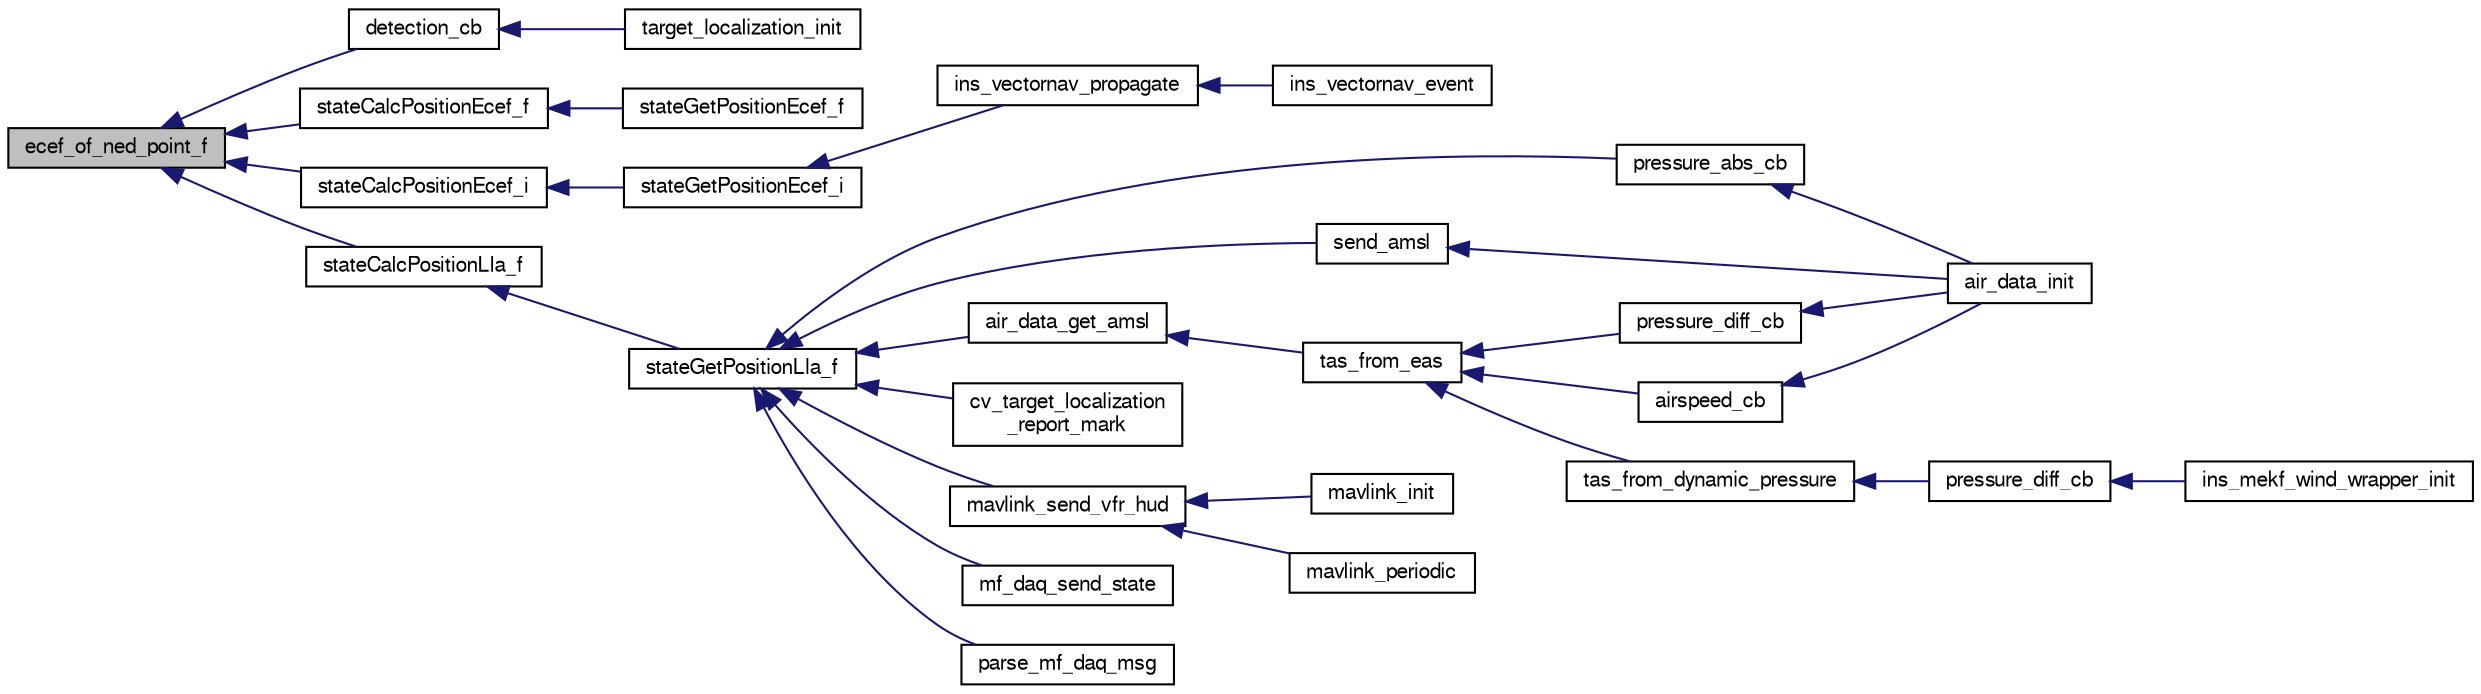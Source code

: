 digraph "ecef_of_ned_point_f"
{
  edge [fontname="FreeSans",fontsize="10",labelfontname="FreeSans",labelfontsize="10"];
  node [fontname="FreeSans",fontsize="10",shape=record];
  rankdir="LR";
  Node1 [label="ecef_of_ned_point_f",height=0.2,width=0.4,color="black", fillcolor="grey75", style="filled", fontcolor="black"];
  Node1 -> Node2 [dir="back",color="midnightblue",fontsize="10",style="solid",fontname="FreeSans"];
  Node2 [label="detection_cb",height=0.2,width=0.4,color="black", fillcolor="white", style="filled",URL="$cv__target__localization_8c.html#a9dba1ee548dbeb610b39fced772c182b"];
  Node2 -> Node3 [dir="back",color="midnightblue",fontsize="10",style="solid",fontname="FreeSans"];
  Node3 [label="target_localization_init",height=0.2,width=0.4,color="black", fillcolor="white", style="filled",URL="$cv__target__localization_8h.html#a985eb3daada07ed9f76cf8dceb5300b4"];
  Node1 -> Node4 [dir="back",color="midnightblue",fontsize="10",style="solid",fontname="FreeSans"];
  Node4 [label="stateCalcPositionEcef_f",height=0.2,width=0.4,color="black", fillcolor="white", style="filled",URL="$group__state__position.html#ga8d51d94f0e5c5733d215eb307ef4846e"];
  Node4 -> Node5 [dir="back",color="midnightblue",fontsize="10",style="solid",fontname="FreeSans"];
  Node5 [label="stateGetPositionEcef_f",height=0.2,width=0.4,color="black", fillcolor="white", style="filled",URL="$group__state__position.html#gabc6da063ed27f46a4ae3d03c4722ad65",tooltip="Get position in ECEF coordinates (float). "];
  Node1 -> Node6 [dir="back",color="midnightblue",fontsize="10",style="solid",fontname="FreeSans"];
  Node6 [label="stateCalcPositionEcef_i",height=0.2,width=0.4,color="black", fillcolor="white", style="filled",URL="$group__state__position.html#gab32ef3aae5246e773c9fd2817220dab3"];
  Node6 -> Node7 [dir="back",color="midnightblue",fontsize="10",style="solid",fontname="FreeSans"];
  Node7 [label="stateGetPositionEcef_i",height=0.2,width=0.4,color="black", fillcolor="white", style="filled",URL="$group__state__position.html#ga82afc52cbca54c85318ca480e4c9856f",tooltip="Get position in ECEF coordinates (int). "];
  Node7 -> Node8 [dir="back",color="midnightblue",fontsize="10",style="solid",fontname="FreeSans"];
  Node8 [label="ins_vectornav_propagate",height=0.2,width=0.4,color="black", fillcolor="white", style="filled",URL="$ins__vectornav_8h.html#a5e1e0a3cd2eead4dc89bec75e33e5618",tooltip="Propagate the received states into the vehicle state machine. "];
  Node8 -> Node9 [dir="back",color="midnightblue",fontsize="10",style="solid",fontname="FreeSans"];
  Node9 [label="ins_vectornav_event",height=0.2,width=0.4,color="black", fillcolor="white", style="filled",URL="$ins__vectornav_8h.html#abcd265b9bfefa88327260439223dba81",tooltip="Event handling for Vectornav. "];
  Node1 -> Node10 [dir="back",color="midnightblue",fontsize="10",style="solid",fontname="FreeSans"];
  Node10 [label="stateCalcPositionLla_f",height=0.2,width=0.4,color="black", fillcolor="white", style="filled",URL="$group__state__position.html#gaac3f376669ccf9575fb91e78ae4954f7"];
  Node10 -> Node11 [dir="back",color="midnightblue",fontsize="10",style="solid",fontname="FreeSans"];
  Node11 [label="stateGetPositionLla_f",height=0.2,width=0.4,color="black", fillcolor="white", style="filled",URL="$group__state__position.html#gabd04faa28d1792450eaa4a3f22066055",tooltip="Get position in LLA coordinates (float). "];
  Node11 -> Node12 [dir="back",color="midnightblue",fontsize="10",style="solid",fontname="FreeSans"];
  Node12 [label="pressure_abs_cb",height=0.2,width=0.4,color="black", fillcolor="white", style="filled",URL="$air__data_8c.html#aca0d080f4ac927cd0096741f520e68bf"];
  Node12 -> Node13 [dir="back",color="midnightblue",fontsize="10",style="solid",fontname="FreeSans"];
  Node13 [label="air_data_init",height=0.2,width=0.4,color="black", fillcolor="white", style="filled",URL="$air__data_8h.html#adf7b25090f4cb33d35ccfbc18470e0ad",tooltip="AirData initialization. "];
  Node11 -> Node14 [dir="back",color="midnightblue",fontsize="10",style="solid",fontname="FreeSans"];
  Node14 [label="send_amsl",height=0.2,width=0.4,color="black", fillcolor="white", style="filled",URL="$air__data_8c.html#aae97369dd0a4cdc549c69a2767b9c76b"];
  Node14 -> Node13 [dir="back",color="midnightblue",fontsize="10",style="solid",fontname="FreeSans"];
  Node11 -> Node15 [dir="back",color="midnightblue",fontsize="10",style="solid",fontname="FreeSans"];
  Node15 [label="air_data_get_amsl",height=0.2,width=0.4,color="black", fillcolor="white", style="filled",URL="$air__data_8h.html#a4691b05fed5487ddf708464110926d4d",tooltip="Return AMSL (altitude AboveSeaLevel). "];
  Node15 -> Node16 [dir="back",color="midnightblue",fontsize="10",style="solid",fontname="FreeSans"];
  Node16 [label="tas_from_eas",height=0.2,width=0.4,color="black", fillcolor="white", style="filled",URL="$air__data_8h.html#aecf73d89654409d574b551a23e3807ad",tooltip="Calculate true airspeed from equivalent airspeed. "];
  Node16 -> Node17 [dir="back",color="midnightblue",fontsize="10",style="solid",fontname="FreeSans"];
  Node17 [label="pressure_diff_cb",height=0.2,width=0.4,color="black", fillcolor="white", style="filled",URL="$air__data_8c.html#a4ecdb280f61e36c777ce134bac0d140a"];
  Node17 -> Node13 [dir="back",color="midnightblue",fontsize="10",style="solid",fontname="FreeSans"];
  Node16 -> Node18 [dir="back",color="midnightblue",fontsize="10",style="solid",fontname="FreeSans"];
  Node18 [label="airspeed_cb",height=0.2,width=0.4,color="black", fillcolor="white", style="filled",URL="$air__data_8c.html#af4b6a37d862e72a427f405e18fe3a5f5"];
  Node18 -> Node13 [dir="back",color="midnightblue",fontsize="10",style="solid",fontname="FreeSans"];
  Node16 -> Node19 [dir="back",color="midnightblue",fontsize="10",style="solid",fontname="FreeSans"];
  Node19 [label="tas_from_dynamic_pressure",height=0.2,width=0.4,color="black", fillcolor="white", style="filled",URL="$air__data_8h.html#a85b8f86ff925ba2d320b5d2e79f98d16",tooltip="Calculate true airspeed from dynamic pressure. "];
  Node19 -> Node20 [dir="back",color="midnightblue",fontsize="10",style="solid",fontname="FreeSans"];
  Node20 [label="pressure_diff_cb",height=0.2,width=0.4,color="black", fillcolor="white", style="filled",URL="$ins__mekf__wind__wrapper_8c.html#ad6cfd2421f1c43be32c64ccb0ac236be"];
  Node20 -> Node21 [dir="back",color="midnightblue",fontsize="10",style="solid",fontname="FreeSans"];
  Node21 [label="ins_mekf_wind_wrapper_init",height=0.2,width=0.4,color="black", fillcolor="white", style="filled",URL="$ins__mekf__wind__wrapper_8h.html#a7b3c1fefc89ec1a4ff25484626a02deb",tooltip="Init function. "];
  Node11 -> Node22 [dir="back",color="midnightblue",fontsize="10",style="solid",fontname="FreeSans"];
  Node22 [label="cv_target_localization\l_report_mark",height=0.2,width=0.4,color="black", fillcolor="white", style="filled",URL="$cv__target__localization_8h.html#a4ef50542f56ec3b378f5fd0664dbd4ca"];
  Node11 -> Node23 [dir="back",color="midnightblue",fontsize="10",style="solid",fontname="FreeSans"];
  Node23 [label="mavlink_send_vfr_hud",height=0.2,width=0.4,color="black", fillcolor="white", style="filled",URL="$mavlink_8c.html#a8c8fd474a91b126a5f74296017672ddc",tooltip="Send Metrics typically displayed on a HUD for fixed wing aircraft. "];
  Node23 -> Node24 [dir="back",color="midnightblue",fontsize="10",style="solid",fontname="FreeSans"];
  Node24 [label="mavlink_init",height=0.2,width=0.4,color="black", fillcolor="white", style="filled",URL="$mavlink_8h.html#acc676450794df9b4b50dc6b12995b7a1",tooltip="Module functions. "];
  Node23 -> Node25 [dir="back",color="midnightblue",fontsize="10",style="solid",fontname="FreeSans"];
  Node25 [label="mavlink_periodic",height=0.2,width=0.4,color="black", fillcolor="white", style="filled",URL="$mavlink_8h.html#a45dcaed78c022158e7dcfb92813f191c",tooltip="Periodic MAVLink calls. "];
  Node11 -> Node26 [dir="back",color="midnightblue",fontsize="10",style="solid",fontname="FreeSans"];
  Node26 [label="mf_daq_send_state",height=0.2,width=0.4,color="black", fillcolor="white", style="filled",URL="$meteo__france__DAQ_8h.html#a428cd9287f9e24f69dd92d696e0a053a"];
  Node11 -> Node27 [dir="back",color="midnightblue",fontsize="10",style="solid",fontname="FreeSans"];
  Node27 [label="parse_mf_daq_msg",height=0.2,width=0.4,color="black", fillcolor="white", style="filled",URL="$meteo__france__DAQ_8h.html#a5eac3ac3a7ca67f41b81350f2d0f7f0d"];
}
